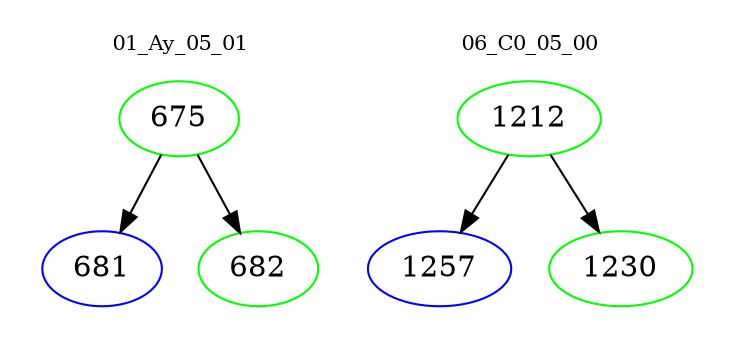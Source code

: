 digraph{
subgraph cluster_0 {
color = white
label = "01_Ay_05_01";
fontsize=10;
T0_675 [label="675", color="green"]
T0_675 -> T0_681 [color="black"]
T0_681 [label="681", color="blue"]
T0_675 -> T0_682 [color="black"]
T0_682 [label="682", color="green"]
}
subgraph cluster_1 {
color = white
label = "06_C0_05_00";
fontsize=10;
T1_1212 [label="1212", color="green"]
T1_1212 -> T1_1257 [color="black"]
T1_1257 [label="1257", color="blue"]
T1_1212 -> T1_1230 [color="black"]
T1_1230 [label="1230", color="green"]
}
}
